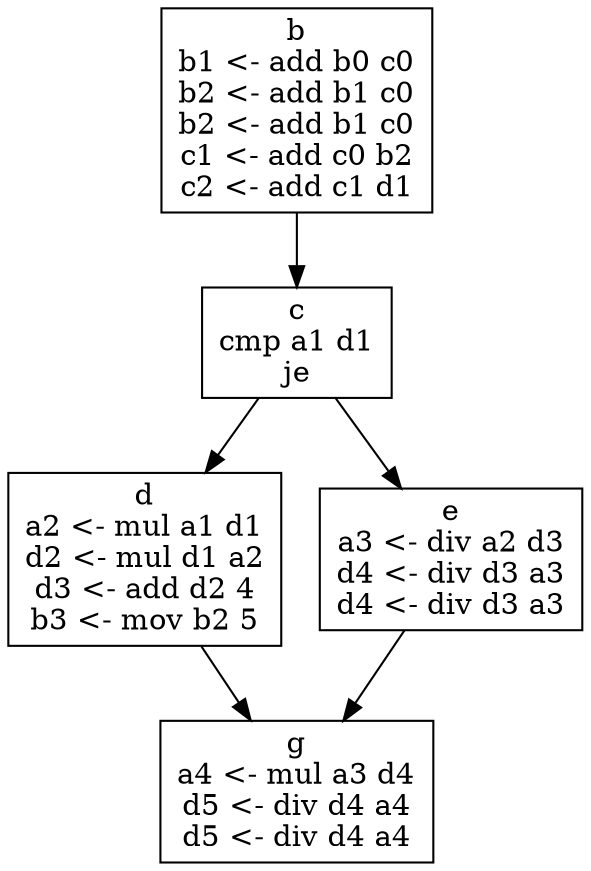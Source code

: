 digraph CFG {
b [label= "b
b1 <- add b0 c0
b2 <- add b1 c0
b2 <- add b1 c0
c1 <- add c0 b2
c2 <- add c1 d1
", shape=box]
b -> c
c [label= "c
cmp a1 d1
je
", shape=box]
c -> d
c -> e
d [label= "d
a2 <- mul a1 d1
d2 <- mul d1 a2
d3 <- add d2 4
b3 <- mov b2 5
", shape=box]
d -> g
e [label= "e
a3 <- div a2 d3
d4 <- div d3 a3
d4 <- div d3 a3
", shape=box]
e -> g
g [label= "g
a4 <- mul a3 d4
d5 <- div d4 a4
d5 <- div d4 a4
", shape=box]
}
